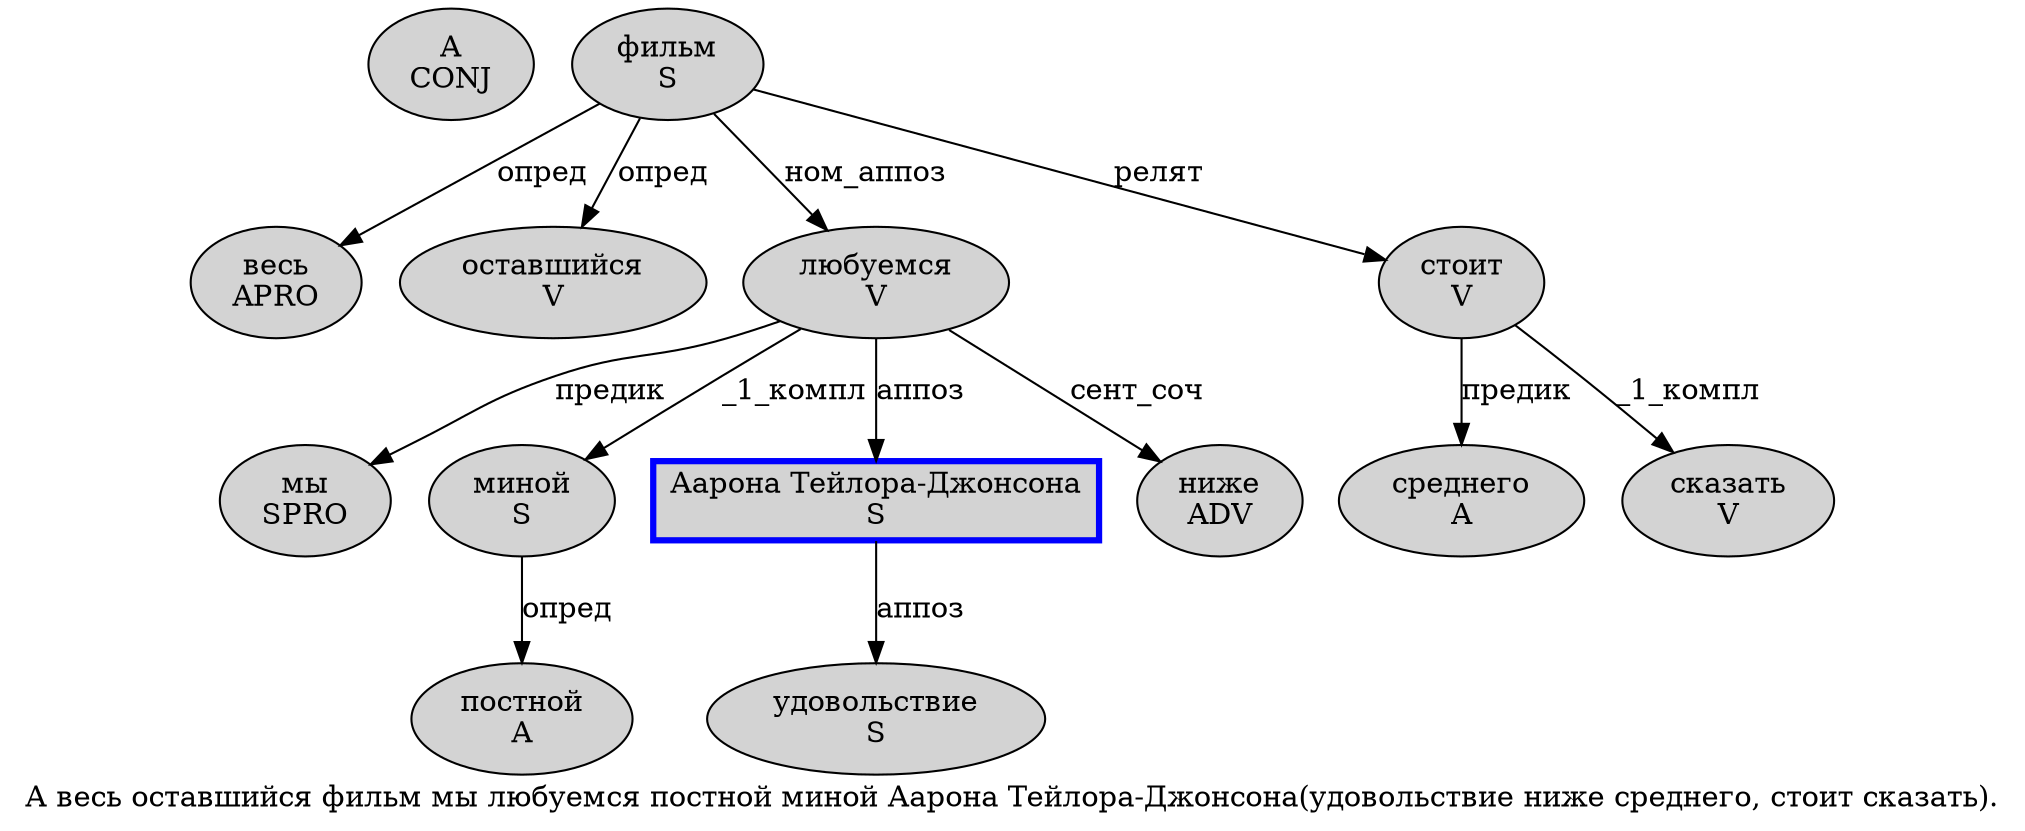 digraph SENTENCE_4961 {
	graph [label="А весь оставшийся фильм мы любуемся постной миной Аарона Тейлора-Джонсона(удовольствие ниже среднего, стоит сказать)."]
	node [style=filled]
		0 [label="А
CONJ" color="" fillcolor=lightgray penwidth=1 shape=ellipse]
		1 [label="весь
APRO" color="" fillcolor=lightgray penwidth=1 shape=ellipse]
		2 [label="оставшийся
V" color="" fillcolor=lightgray penwidth=1 shape=ellipse]
		3 [label="фильм
S" color="" fillcolor=lightgray penwidth=1 shape=ellipse]
		4 [label="мы
SPRO" color="" fillcolor=lightgray penwidth=1 shape=ellipse]
		5 [label="любуемся
V" color="" fillcolor=lightgray penwidth=1 shape=ellipse]
		6 [label="постной
A" color="" fillcolor=lightgray penwidth=1 shape=ellipse]
		7 [label="миной
S" color="" fillcolor=lightgray penwidth=1 shape=ellipse]
		8 [label="Аарона Тейлора-Джонсона
S" color=blue fillcolor=lightgray penwidth=3 shape=box]
		10 [label="удовольствие
S" color="" fillcolor=lightgray penwidth=1 shape=ellipse]
		11 [label="ниже
ADV" color="" fillcolor=lightgray penwidth=1 shape=ellipse]
		12 [label="среднего
A" color="" fillcolor=lightgray penwidth=1 shape=ellipse]
		14 [label="стоит
V" color="" fillcolor=lightgray penwidth=1 shape=ellipse]
		15 [label="сказать
V" color="" fillcolor=lightgray penwidth=1 shape=ellipse]
			8 -> 10 [label="аппоз"]
			3 -> 1 [label="опред"]
			3 -> 2 [label="опред"]
			3 -> 5 [label="ном_аппоз"]
			3 -> 14 [label="релят"]
			7 -> 6 [label="опред"]
			14 -> 12 [label="предик"]
			14 -> 15 [label="_1_компл"]
			5 -> 4 [label="предик"]
			5 -> 7 [label="_1_компл"]
			5 -> 8 [label="аппоз"]
			5 -> 11 [label="сент_соч"]
}